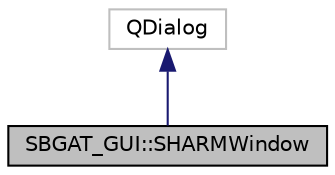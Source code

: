 digraph "SBGAT_GUI::SHARMWindow"
{
 // LATEX_PDF_SIZE
  edge [fontname="Helvetica",fontsize="10",labelfontname="Helvetica",labelfontsize="10"];
  node [fontname="Helvetica",fontsize="10",shape=record];
  Node0 [label="SBGAT_GUI::SHARMWindow",height=0.2,width=0.4,color="black", fillcolor="grey75", style="filled", fontcolor="black",tooltip="SHARMWindow class defining a window where a user can specificy the inputs to a spherical harmonics gr..."];
  Node1 -> Node0 [dir="back",color="midnightblue",fontsize="10",style="solid",fontname="Helvetica"];
  Node1 [label="QDialog",height=0.2,width=0.4,color="grey75", fillcolor="white", style="filled",tooltip=" "];
}
